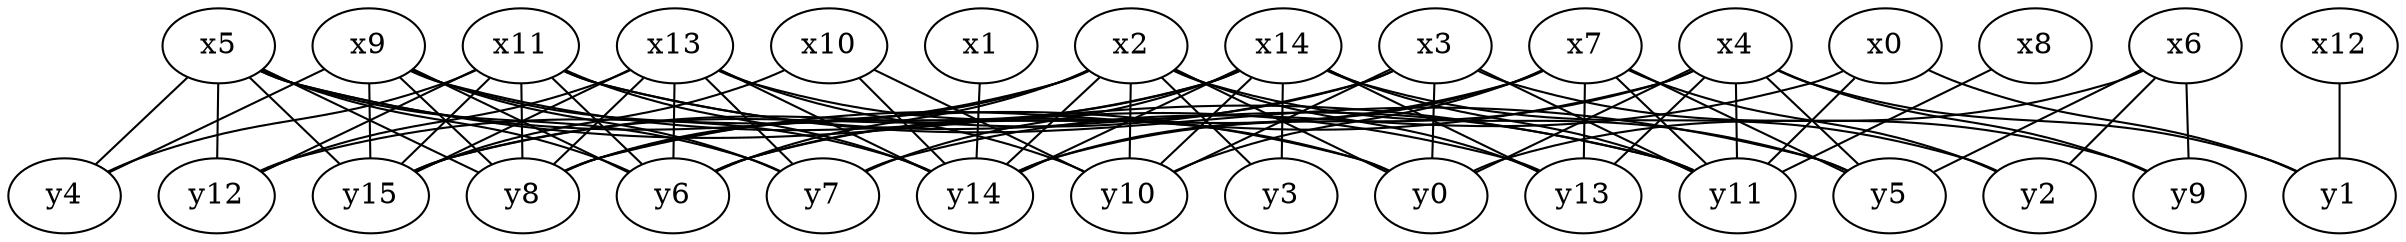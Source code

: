 strict graph grafo_15_16 {
	"x11";
	"x1";
	"x8";
	"x7";
	"x0";
	"x9";
	"x13";
	"x5";
	"x14";
	"x4";
	"x2";
	"x3";
	"x10";
	"x12";
	"x6";
	"y5";
	"y12";
	"y8";
	"y15";
	"y4";
	"y2";
	"y0";
	"y11";
	"y9";
	"y6";
	"y13";
	"y10";
	"y1";
	"y3";
	"y14";
	"y7";

	"x11" -- "y6";
	"x11" -- "y8";
	"x11" -- "y11";
	"x11" -- "y14";
	"x11" -- "y4";
	"x11" -- "y15";
	"x11" -- "y5";
	"x11" -- "y12";
	"x1" -- "y14";
	"x8" -- "y11";
	"x7" -- "y14";
	"x7" -- "y10";
	"x7" -- "y5";
	"x7" -- "y2";
	"x7" -- "y13";
	"x7" -- "y11";
	"x7" -- "y6";
	"x0" -- "y11";
	"x0" -- "y7";
	"x0" -- "y1";
	"x9" -- "y14";
	"x9" -- "y8";
	"x9" -- "y13";
	"x9" -- "y4";
	"x9" -- "y6";
	"x9" -- "y7";
	"x9" -- "y15";
	"x13" -- "y6";
	"x13" -- "y7";
	"x13" -- "y10";
	"x13" -- "y0";
	"x13" -- "y14";
	"x13" -- "y8";
	"x13" -- "y12";
	"x13" -- "y15";
	"x5" -- "y11";
	"x5" -- "y15";
	"x5" -- "y7";
	"x5" -- "y0";
	"x5" -- "y12";
	"x5" -- "y4";
	"x5" -- "y6";
	"x5" -- "y8";
	"x14" -- "y8";
	"x14" -- "y14";
	"x14" -- "y15";
	"x14" -- "y2";
	"x14" -- "y3";
	"x14" -- "y13";
	"x14" -- "y11";
	"x14" -- "y7";
	"x14" -- "y10";
	"x4" -- "y5";
	"x4" -- "y11";
	"x4" -- "y0";
	"x4" -- "y9";
	"x4" -- "y13";
	"x4" -- "y8";
	"x4" -- "y14";
	"x4" -- "y1";
	"x2" -- "y10";
	"x2" -- "y3";
	"x2" -- "y6";
	"x2" -- "y0";
	"x2" -- "y8";
	"x2" -- "y14";
	"x2" -- "y13";
	"x2" -- "y5";
	"x2" -- "y12";
	"x3" -- "y0";
	"x3" -- "y11";
	"x3" -- "y10";
	"x3" -- "y6";
	"x3" -- "y9";
	"x3" -- "y15";
	"x10" -- "y14";
	"x10" -- "y10";
	"x10" -- "y15";
	"x12" -- "y1";
	"x6" -- "y5";
	"x6" -- "y2";
	"x6" -- "y0";
	"x6" -- "y9";
}
